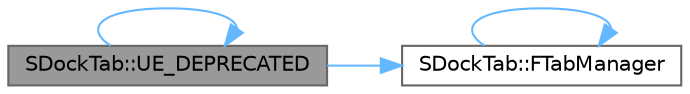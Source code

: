 digraph "SDockTab::UE_DEPRECATED"
{
 // INTERACTIVE_SVG=YES
 // LATEX_PDF_SIZE
  bgcolor="transparent";
  edge [fontname=Helvetica,fontsize=10,labelfontname=Helvetica,labelfontsize=10];
  node [fontname=Helvetica,fontsize=10,shape=box,height=0.2,width=0.4];
  rankdir="LR";
  Node1 [id="Node000001",label="SDockTab::UE_DEPRECATED",height=0.2,width=0.4,color="gray40", fillcolor="grey60", style="filled", fontcolor="black",tooltip="Get the tab manager currently managing this tab."];
  Node1 -> Node2 [id="edge1_Node000001_Node000002",color="steelblue1",style="solid",tooltip=" "];
  Node2 [id="Node000002",label="SDockTab::FTabManager",height=0.2,width=0.4,color="grey40", fillcolor="white", style="filled",URL="$d8/deb/classSDockTab.html#ab96db9986dc37ba596d7f00f08a8da0b",tooltip=" "];
  Node2 -> Node2 [id="edge2_Node000002_Node000002",color="steelblue1",style="solid",tooltip=" "];
  Node1 -> Node1 [id="edge3_Node000001_Node000001",color="steelblue1",style="solid",tooltip=" "];
}
